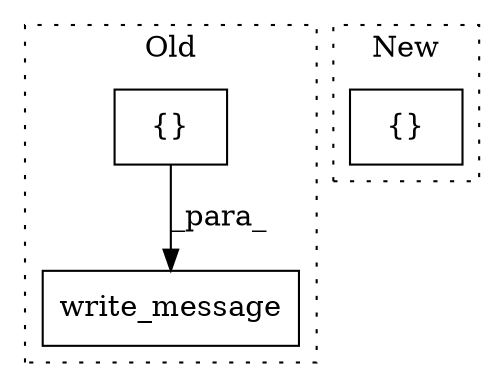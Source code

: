 digraph G {
subgraph cluster0 {
1 [label="write_message" a="32" s="2328,2378" l="14,1" shape="box"];
3 [label="{}" a="4" s="2163" l="2" shape="box"];
label = "Old";
style="dotted";
}
subgraph cluster1 {
2 [label="{}" a="4" s="2066,2084" l="1,1" shape="box"];
label = "New";
style="dotted";
}
3 -> 1 [label="_para_"];
}